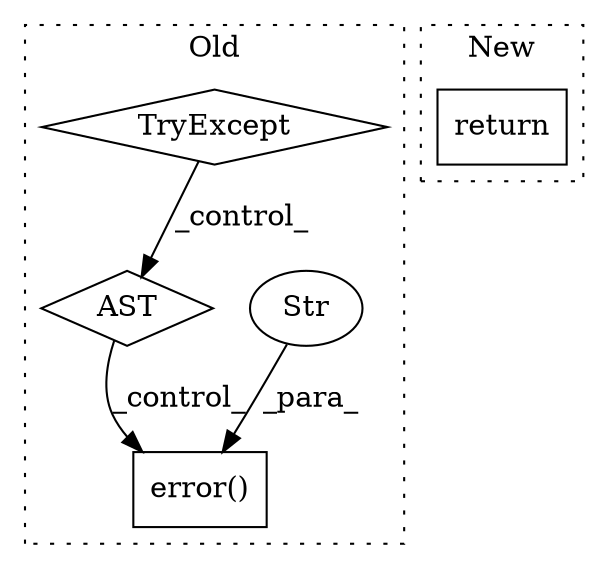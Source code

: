 digraph G {
subgraph cluster0 {
1 [label="error()" a="75" s="3656,3693" l="13,1" shape="box"];
3 [label="Str" a="66" s="3669" l="24" shape="ellipse"];
4 [label="AST" a="2" s="3603,0" l="7,0" shape="diamond"];
5 [label="TryExcept" a="71" s="3538" l="17" shape="diamond"];
label = "Old";
style="dotted";
}
subgraph cluster1 {
2 [label="return" a="93" s="4012" l="7" shape="box"];
label = "New";
style="dotted";
}
3 -> 1 [label="_para_"];
4 -> 1 [label="_control_"];
5 -> 4 [label="_control_"];
}